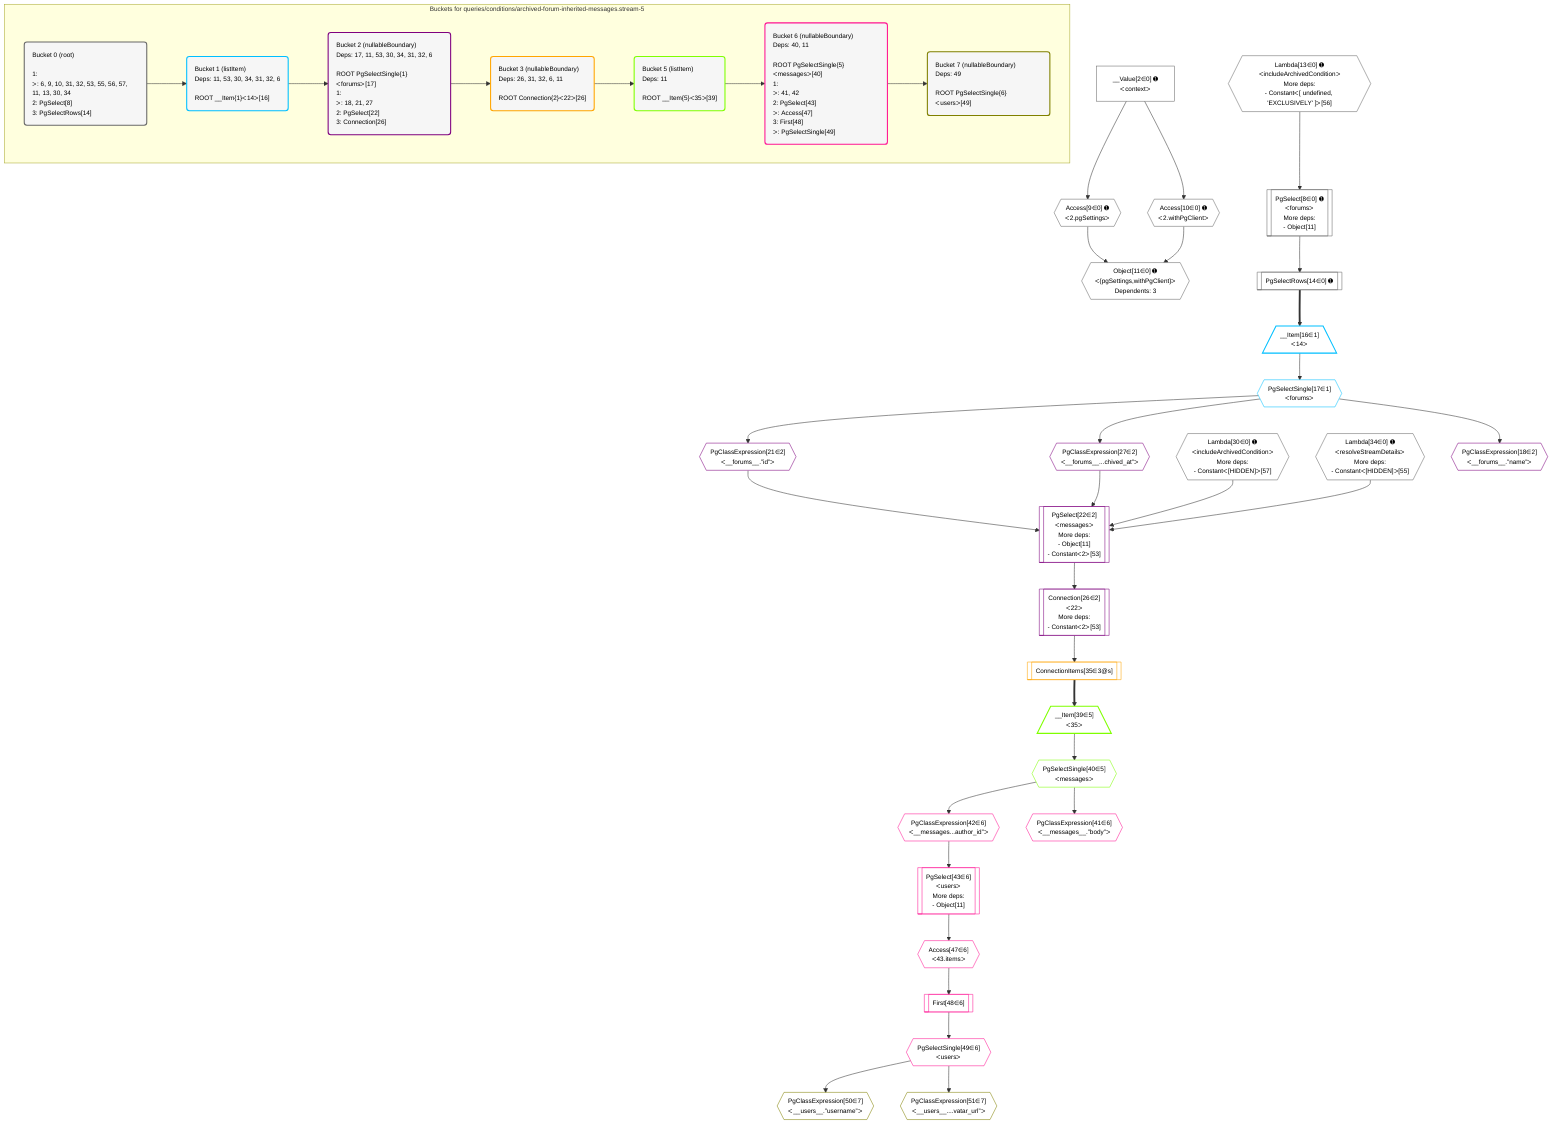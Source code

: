 %%{init: {'themeVariables': { 'fontSize': '12px'}}}%%
graph TD
    classDef path fill:#eee,stroke:#000,color:#000
    classDef plan fill:#fff,stroke-width:1px,color:#000
    classDef itemplan fill:#fff,stroke-width:2px,color:#000
    classDef unbatchedplan fill:#dff,stroke-width:1px,color:#000
    classDef sideeffectplan fill:#fcc,stroke-width:2px,color:#000
    classDef bucket fill:#f6f6f6,color:#000,stroke-width:2px,text-align:left

    subgraph "Buckets for queries/conditions/archived-forum-inherited-messages.stream-5"
    Bucket0("Bucket 0 (root)<br /><br />1: <br />ᐳ: 6, 9, 10, 31, 32, 53, 55, 56, 57, 11, 13, 30, 34<br />2: PgSelect[8]<br />3: PgSelectRows[14]"):::bucket
    Bucket1("Bucket 1 (listItem)<br />Deps: 11, 53, 30, 34, 31, 32, 6<br /><br />ROOT __Item{1}ᐸ14ᐳ[16]"):::bucket
    Bucket2("Bucket 2 (nullableBoundary)<br />Deps: 17, 11, 53, 30, 34, 31, 32, 6<br /><br />ROOT PgSelectSingle{1}ᐸforumsᐳ[17]<br />1: <br />ᐳ: 18, 21, 27<br />2: PgSelect[22]<br />3: Connection[26]"):::bucket
    Bucket3("Bucket 3 (nullableBoundary)<br />Deps: 26, 31, 32, 6, 11<br /><br />ROOT Connection{2}ᐸ22ᐳ[26]"):::bucket
    Bucket5("Bucket 5 (listItem)<br />Deps: 11<br /><br />ROOT __Item{5}ᐸ35ᐳ[39]"):::bucket
    Bucket6("Bucket 6 (nullableBoundary)<br />Deps: 40, 11<br /><br />ROOT PgSelectSingle{5}ᐸmessagesᐳ[40]<br />1: <br />ᐳ: 41, 42<br />2: PgSelect[43]<br />ᐳ: Access[47]<br />3: First[48]<br />ᐳ: PgSelectSingle[49]"):::bucket
    Bucket7("Bucket 7 (nullableBoundary)<br />Deps: 49<br /><br />ROOT PgSelectSingle{6}ᐸusersᐳ[49]"):::bucket
    end
    Bucket0 --> Bucket1
    Bucket1 --> Bucket2
    Bucket2 --> Bucket3
    Bucket3 --> Bucket5
    Bucket5 --> Bucket6
    Bucket6 --> Bucket7

    %% plan dependencies
    PgSelect8[["PgSelect[8∈0] ➊<br />ᐸforumsᐳ<br />More deps:<br />- Object[11]"]]:::plan
    Lambda13{{"Lambda[13∈0] ➊<br />ᐸincludeArchivedConditionᐳ<br />More deps:<br />- Constantᐸ[ undefined, 'EXCLUSIVELY' ]ᐳ[56]"}}:::plan
    Lambda13 --> PgSelect8
    Object11{{"Object[11∈0] ➊<br />ᐸ{pgSettings,withPgClient}ᐳ<br />Dependents: 3"}}:::plan
    Access9{{"Access[9∈0] ➊<br />ᐸ2.pgSettingsᐳ"}}:::plan
    Access10{{"Access[10∈0] ➊<br />ᐸ2.withPgClientᐳ"}}:::plan
    Access9 & Access10 --> Object11
    __Value2["__Value[2∈0] ➊<br />ᐸcontextᐳ"]:::plan
    __Value2 --> Access9
    __Value2 --> Access10
    PgSelectRows14[["PgSelectRows[14∈0] ➊"]]:::plan
    PgSelect8 --> PgSelectRows14
    Lambda30{{"Lambda[30∈0] ➊<br />ᐸincludeArchivedConditionᐳ<br />More deps:<br />- Constantᐸ[HIDDEN]ᐳ[57]"}}:::plan
    Lambda34{{"Lambda[34∈0] ➊<br />ᐸresolveStreamDetailsᐳ<br />More deps:<br />- Constantᐸ[HIDDEN]ᐳ[55]"}}:::plan
    __Item16[/"__Item[16∈1]<br />ᐸ14ᐳ"\]:::itemplan
    PgSelectRows14 ==> __Item16
    PgSelectSingle17{{"PgSelectSingle[17∈1]<br />ᐸforumsᐳ"}}:::plan
    __Item16 --> PgSelectSingle17
    PgSelect22[["PgSelect[22∈2]<br />ᐸmessagesᐳ<br />More deps:<br />- Object[11]<br />- Constantᐸ2ᐳ[53]"]]:::plan
    PgClassExpression21{{"PgClassExpression[21∈2]<br />ᐸ__forums__.”id”ᐳ"}}:::plan
    PgClassExpression27{{"PgClassExpression[27∈2]<br />ᐸ__forums__...chived_at”ᐳ"}}:::plan
    PgClassExpression21 & PgClassExpression27 & Lambda30 & Lambda34 --> PgSelect22
    Connection26[["Connection[26∈2]<br />ᐸ22ᐳ<br />More deps:<br />- Constantᐸ2ᐳ[53]"]]:::plan
    PgSelect22 --> Connection26
    PgClassExpression18{{"PgClassExpression[18∈2]<br />ᐸ__forums__.”name”ᐳ"}}:::plan
    PgSelectSingle17 --> PgClassExpression18
    PgSelectSingle17 --> PgClassExpression21
    PgSelectSingle17 --> PgClassExpression27
    ConnectionItems35[["ConnectionItems[35∈3@s]"]]:::plan
    Connection26 --> ConnectionItems35
    __Item39[/"__Item[39∈5]<br />ᐸ35ᐳ"\]:::itemplan
    ConnectionItems35 ==> __Item39
    PgSelectSingle40{{"PgSelectSingle[40∈5]<br />ᐸmessagesᐳ"}}:::plan
    __Item39 --> PgSelectSingle40
    PgSelect43[["PgSelect[43∈6]<br />ᐸusersᐳ<br />More deps:<br />- Object[11]"]]:::plan
    PgClassExpression42{{"PgClassExpression[42∈6]<br />ᐸ__messages...author_id”ᐳ"}}:::plan
    PgClassExpression42 --> PgSelect43
    PgClassExpression41{{"PgClassExpression[41∈6]<br />ᐸ__messages__.”body”ᐳ"}}:::plan
    PgSelectSingle40 --> PgClassExpression41
    PgSelectSingle40 --> PgClassExpression42
    Access47{{"Access[47∈6]<br />ᐸ43.itemsᐳ"}}:::plan
    PgSelect43 --> Access47
    First48[["First[48∈6]"]]:::plan
    Access47 --> First48
    PgSelectSingle49{{"PgSelectSingle[49∈6]<br />ᐸusersᐳ"}}:::plan
    First48 --> PgSelectSingle49
    PgClassExpression50{{"PgClassExpression[50∈7]<br />ᐸ__users__.”username”ᐳ"}}:::plan
    PgSelectSingle49 --> PgClassExpression50
    PgClassExpression51{{"PgClassExpression[51∈7]<br />ᐸ__users__....vatar_url”ᐳ"}}:::plan
    PgSelectSingle49 --> PgClassExpression51

    %% define steps
    classDef bucket0 stroke:#696969
    class Bucket0,__Value2,PgSelect8,Access9,Access10,Object11,Lambda13,PgSelectRows14,Lambda30,Lambda34 bucket0
    classDef bucket1 stroke:#00bfff
    class Bucket1,__Item16,PgSelectSingle17 bucket1
    classDef bucket2 stroke:#7f007f
    class Bucket2,PgClassExpression18,PgClassExpression21,PgSelect22,Connection26,PgClassExpression27 bucket2
    classDef bucket3 stroke:#ffa500
    class Bucket3,ConnectionItems35 bucket3
    classDef bucket5 stroke:#7fff00
    class Bucket5,__Item39,PgSelectSingle40 bucket5
    classDef bucket6 stroke:#ff1493
    class Bucket6,PgClassExpression41,PgClassExpression42,PgSelect43,Access47,First48,PgSelectSingle49 bucket6
    classDef bucket7 stroke:#808000
    class Bucket7,PgClassExpression50,PgClassExpression51 bucket7